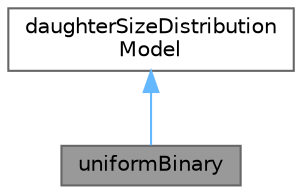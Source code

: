 digraph "uniformBinary"
{
 // LATEX_PDF_SIZE
  bgcolor="transparent";
  edge [fontname=Helvetica,fontsize=10,labelfontname=Helvetica,labelfontsize=10];
  node [fontname=Helvetica,fontsize=10,shape=box,height=0.2,width=0.4];
  Node1 [id="Node000001",label="uniformBinary",height=0.2,width=0.4,color="gray40", fillcolor="grey60", style="filled", fontcolor="black",tooltip="Uniform binary daughter size distribution. Used for verification and validation of the breakup formul..."];
  Node2 -> Node1 [id="edge1_Node000001_Node000002",dir="back",color="steelblue1",style="solid",tooltip=" "];
  Node2 [id="Node000002",label="daughterSizeDistribution\lModel",height=0.2,width=0.4,color="gray40", fillcolor="white", style="filled",URL="$classFoam_1_1diameterModels_1_1daughterSizeDistributionModel.html",tooltip="Base class for daughter size distribution models."];
}
